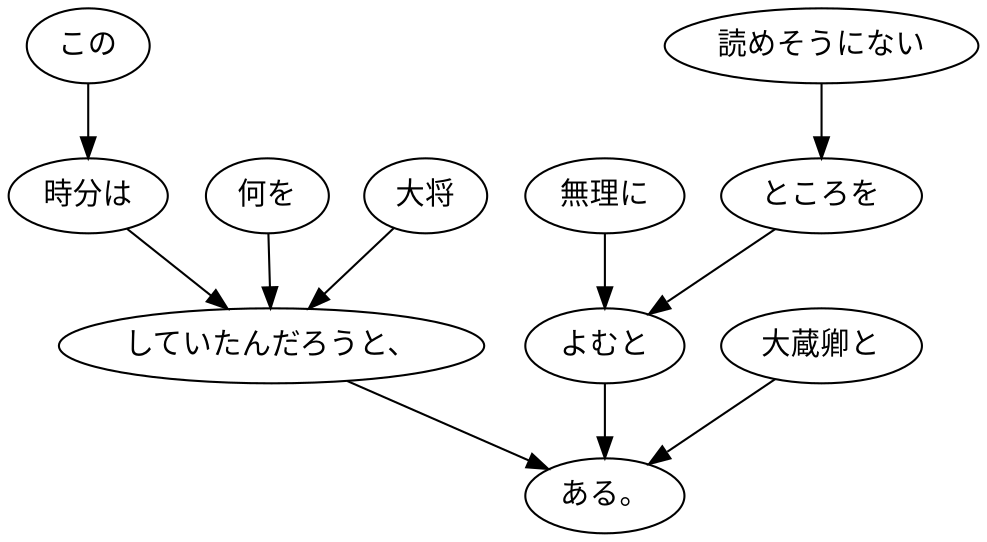 digraph graph6554 {
	node0 [label="大将"];
	node1 [label="この"];
	node2 [label="時分は"];
	node3 [label="何を"];
	node4 [label="していたんだろうと、"];
	node5 [label="読めそうにない"];
	node6 [label="ところを"];
	node7 [label="無理に"];
	node8 [label="よむと"];
	node9 [label="大蔵卿と"];
	node10 [label="ある。"];
	node0 -> node4;
	node1 -> node2;
	node2 -> node4;
	node3 -> node4;
	node4 -> node10;
	node5 -> node6;
	node6 -> node8;
	node7 -> node8;
	node8 -> node10;
	node9 -> node10;
}
